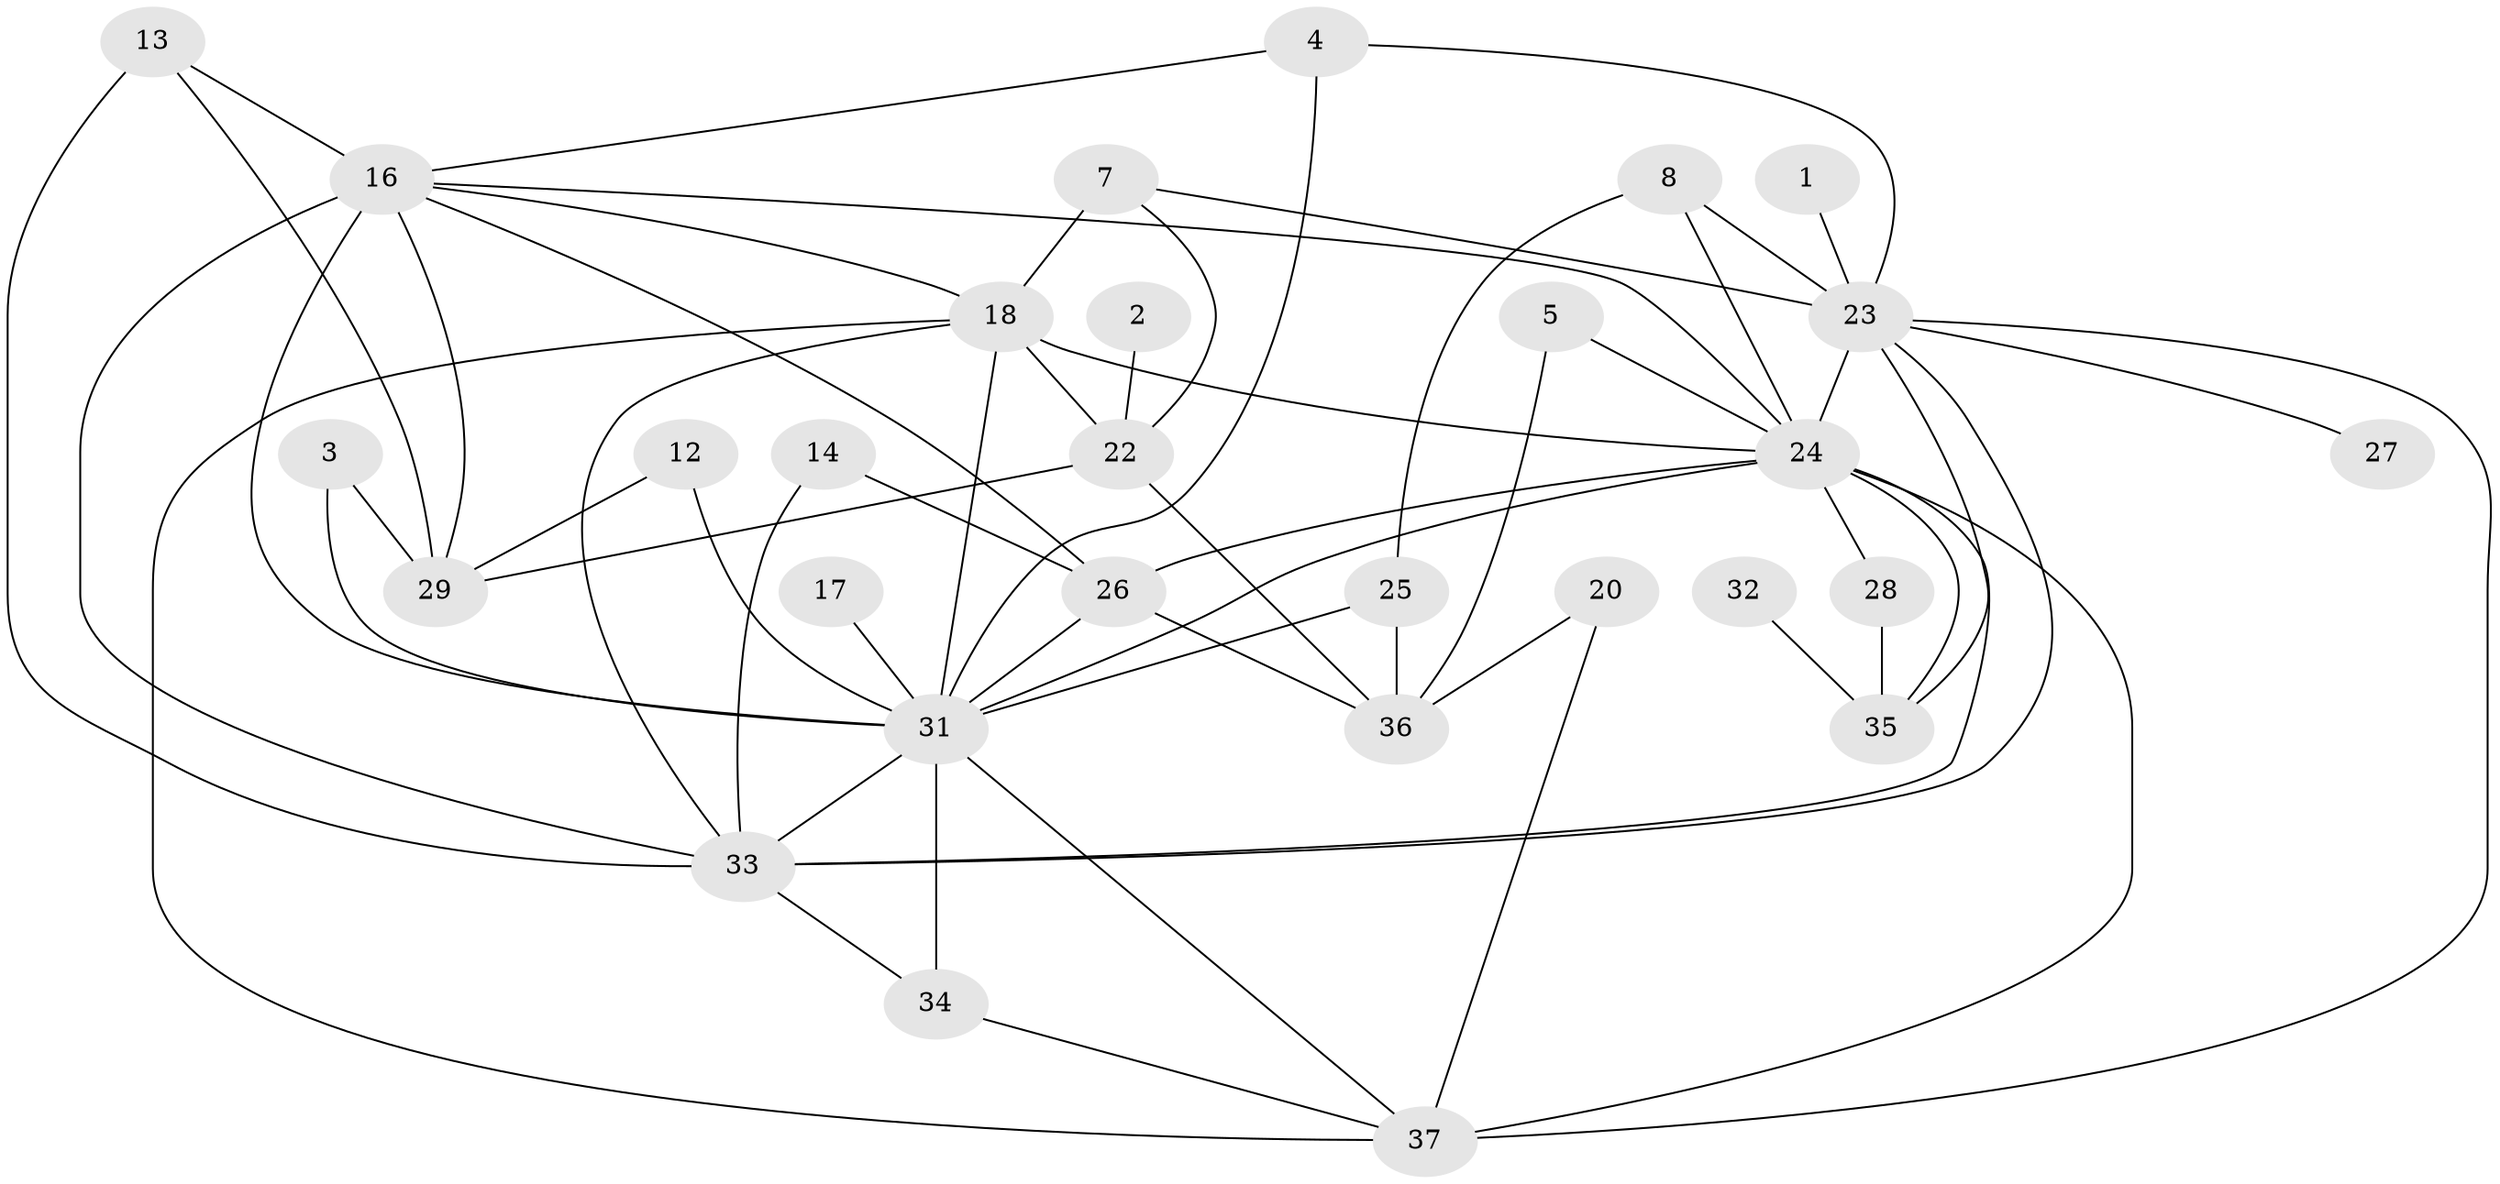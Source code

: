 // original degree distribution, {7: 0.008130081300813009, 2: 0.3170731707317073, 3: 0.21138211382113822, 9: 0.008130081300813009, 1: 0.17073170731707318, 5: 0.056910569105691054, 4: 0.13821138211382114, 0: 0.056910569105691054, 6: 0.024390243902439025, 8: 0.008130081300813009}
// Generated by graph-tools (version 1.1) at 2025/35/03/04/25 23:35:43]
// undirected, 29 vertices, 60 edges
graph export_dot {
  node [color=gray90,style=filled];
  1;
  2;
  3;
  4;
  5;
  7;
  8;
  12;
  13;
  14;
  16;
  17;
  18;
  20;
  22;
  23;
  24;
  25;
  26;
  27;
  28;
  29;
  31;
  32;
  33;
  34;
  35;
  36;
  37;
  1 -- 23 [weight=1.0];
  2 -- 22 [weight=1.0];
  3 -- 29 [weight=3.0];
  3 -- 31 [weight=1.0];
  4 -- 16 [weight=1.0];
  4 -- 23 [weight=1.0];
  4 -- 31 [weight=1.0];
  5 -- 24 [weight=1.0];
  5 -- 36 [weight=1.0];
  7 -- 18 [weight=2.0];
  7 -- 22 [weight=1.0];
  7 -- 23 [weight=1.0];
  8 -- 23 [weight=1.0];
  8 -- 24 [weight=1.0];
  8 -- 25 [weight=1.0];
  12 -- 29 [weight=1.0];
  12 -- 31 [weight=1.0];
  13 -- 16 [weight=1.0];
  13 -- 29 [weight=1.0];
  13 -- 33 [weight=1.0];
  14 -- 26 [weight=1.0];
  14 -- 33 [weight=1.0];
  16 -- 18 [weight=1.0];
  16 -- 24 [weight=1.0];
  16 -- 26 [weight=1.0];
  16 -- 29 [weight=1.0];
  16 -- 31 [weight=2.0];
  16 -- 33 [weight=2.0];
  17 -- 31 [weight=1.0];
  18 -- 22 [weight=2.0];
  18 -- 24 [weight=2.0];
  18 -- 31 [weight=2.0];
  18 -- 33 [weight=1.0];
  18 -- 37 [weight=1.0];
  20 -- 36 [weight=1.0];
  20 -- 37 [weight=1.0];
  22 -- 29 [weight=1.0];
  22 -- 36 [weight=1.0];
  23 -- 24 [weight=2.0];
  23 -- 27 [weight=1.0];
  23 -- 33 [weight=1.0];
  23 -- 35 [weight=1.0];
  23 -- 37 [weight=1.0];
  24 -- 26 [weight=2.0];
  24 -- 28 [weight=1.0];
  24 -- 31 [weight=1.0];
  24 -- 33 [weight=2.0];
  24 -- 35 [weight=1.0];
  24 -- 37 [weight=2.0];
  25 -- 31 [weight=1.0];
  25 -- 36 [weight=1.0];
  26 -- 31 [weight=1.0];
  26 -- 36 [weight=1.0];
  28 -- 35 [weight=1.0];
  31 -- 33 [weight=1.0];
  31 -- 34 [weight=1.0];
  31 -- 37 [weight=2.0];
  32 -- 35 [weight=1.0];
  33 -- 34 [weight=1.0];
  34 -- 37 [weight=1.0];
}
